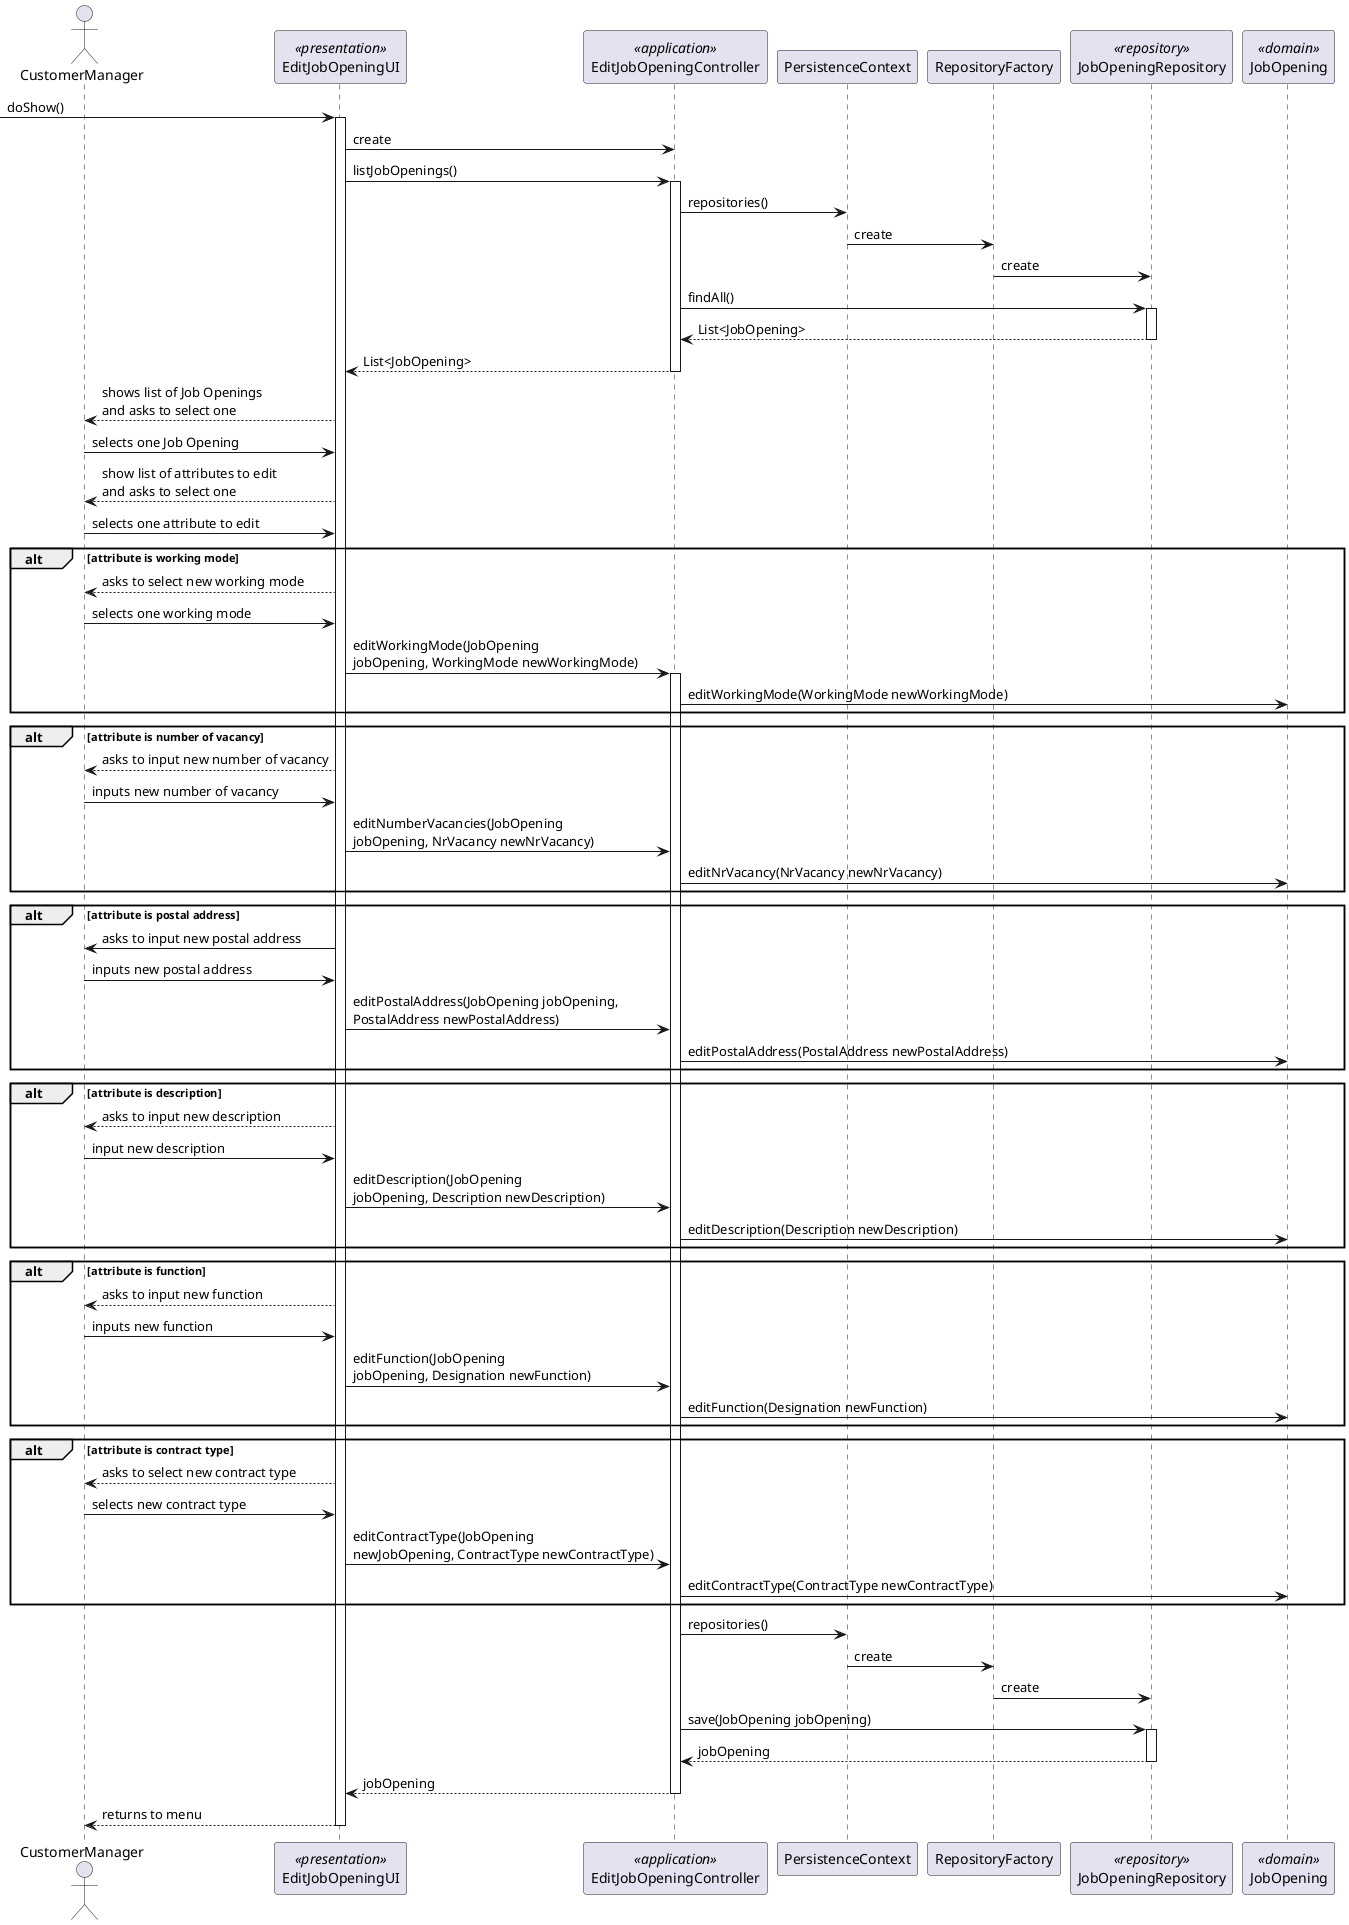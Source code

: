@startuml
'https://plantuml.com/sequence-diagram

actor CustomerManager

participant EditJobOpeningUI <<presentation>>
participant EditJobOpeningController <<application>>
participant PersistenceContext
participant RepositoryFactory
participant JobOpeningRepository <<repository>>
participant JobOpening <<domain>>

-> EditJobOpeningUI : doShow()
activate EditJobOpeningUI
EditJobOpeningUI -> EditJobOpeningController : create
EditJobOpeningUI -> EditJobOpeningController : listJobOpenings()
activate EditJobOpeningController
EditJobOpeningController -> PersistenceContext : repositories()
PersistenceContext -> RepositoryFactory : create
RepositoryFactory -> JobOpeningRepository : create
EditJobOpeningController -> JobOpeningRepository : findAll()
activate JobOpeningRepository
JobOpeningRepository --> EditJobOpeningController : List<JobOpening>
deactivate JobOpeningRepository
EditJobOpeningController --> EditJobOpeningUI : List<JobOpening>
deactivate EditJobOpeningController
EditJobOpeningUI --> CustomerManager : shows list of Job Openings\nand asks to select one
CustomerManager -> EditJobOpeningUI : selects one Job Opening
EditJobOpeningUI --> CustomerManager : show list of attributes to edit \nand asks to select one
CustomerManager -> EditJobOpeningUI : selects one attribute to edit
alt attribute is working mode
EditJobOpeningUI --> CustomerManager : asks to select new working mode
CustomerManager -> EditJobOpeningUI : selects one working mode
EditJobOpeningUI -> EditJobOpeningController : editWorkingMode(JobOpening \njobOpening, WorkingMode newWorkingMode)
activate EditJobOpeningController
EditJobOpeningController -> JobOpening : editWorkingMode(WorkingMode newWorkingMode)
end alt
alt attribute is number of vacancy
EditJobOpeningUI --> CustomerManager : asks to input new number of vacancy
CustomerManager -> EditJobOpeningUI : inputs new number of vacancy
EditJobOpeningUI -> EditJobOpeningController : editNumberVacancies(JobOpening \njobOpening, NrVacancy newNrVacancy)
EditJobOpeningController -> JobOpening : editNrVacancy(NrVacancy newNrVacancy)
end alt
alt attribute is postal address
EditJobOpeningUI -> CustomerManager : asks to input new postal address
CustomerManager -> EditJobOpeningUI : inputs new postal address
EditJobOpeningUI -> EditJobOpeningController : editPostalAddress(JobOpening jobOpening,\nPostalAddress newPostalAddress)
EditJobOpeningController -> JobOpening : editPostalAddress(PostalAddress newPostalAddress)
end alt
alt attribute is description
EditJobOpeningUI --> CustomerManager : asks to input new description
CustomerManager -> EditJobOpeningUI : input new description
EditJobOpeningUI -> EditJobOpeningController : editDescription(JobOpening \njobOpening, Description newDescription)
EditJobOpeningController -> JobOpening : editDescription(Description newDescription)
end alt
alt attribute is function
EditJobOpeningUI --> CustomerManager : asks to input new function
CustomerManager -> EditJobOpeningUI : inputs new function
EditJobOpeningUI -> EditJobOpeningController : editFunction(JobOpening \njobOpening, Designation newFunction)
EditJobOpeningController -> JobOpening : editFunction(Designation newFunction)
end alt
alt attribute is contract type
EditJobOpeningUI --> CustomerManager : asks to select new contract type
CustomerManager -> EditJobOpeningUI : selects new contract type
EditJobOpeningUI -> EditJobOpeningController : editContractType(JobOpening \nnewJobOpening, ContractType newContractType)
EditJobOpeningController -> JobOpening : editContractType(ContractType newContractType)
end alt
EditJobOpeningController -> PersistenceContext : repositories()
PersistenceContext -> RepositoryFactory : create
RepositoryFactory -> JobOpeningRepository : create
EditJobOpeningController -> JobOpeningRepository : save(JobOpening jobOpening)
activate JobOpeningRepository
JobOpeningRepository --> EditJobOpeningController : jobOpening
deactivate JobOpeningRepository
EditJobOpeningController --> EditJobOpeningUI : jobOpening
deactivate EditJobOpeningController
EditJobOpeningUI --> CustomerManager : returns to menu
deactivate EditJobOpeningUI

@enduml